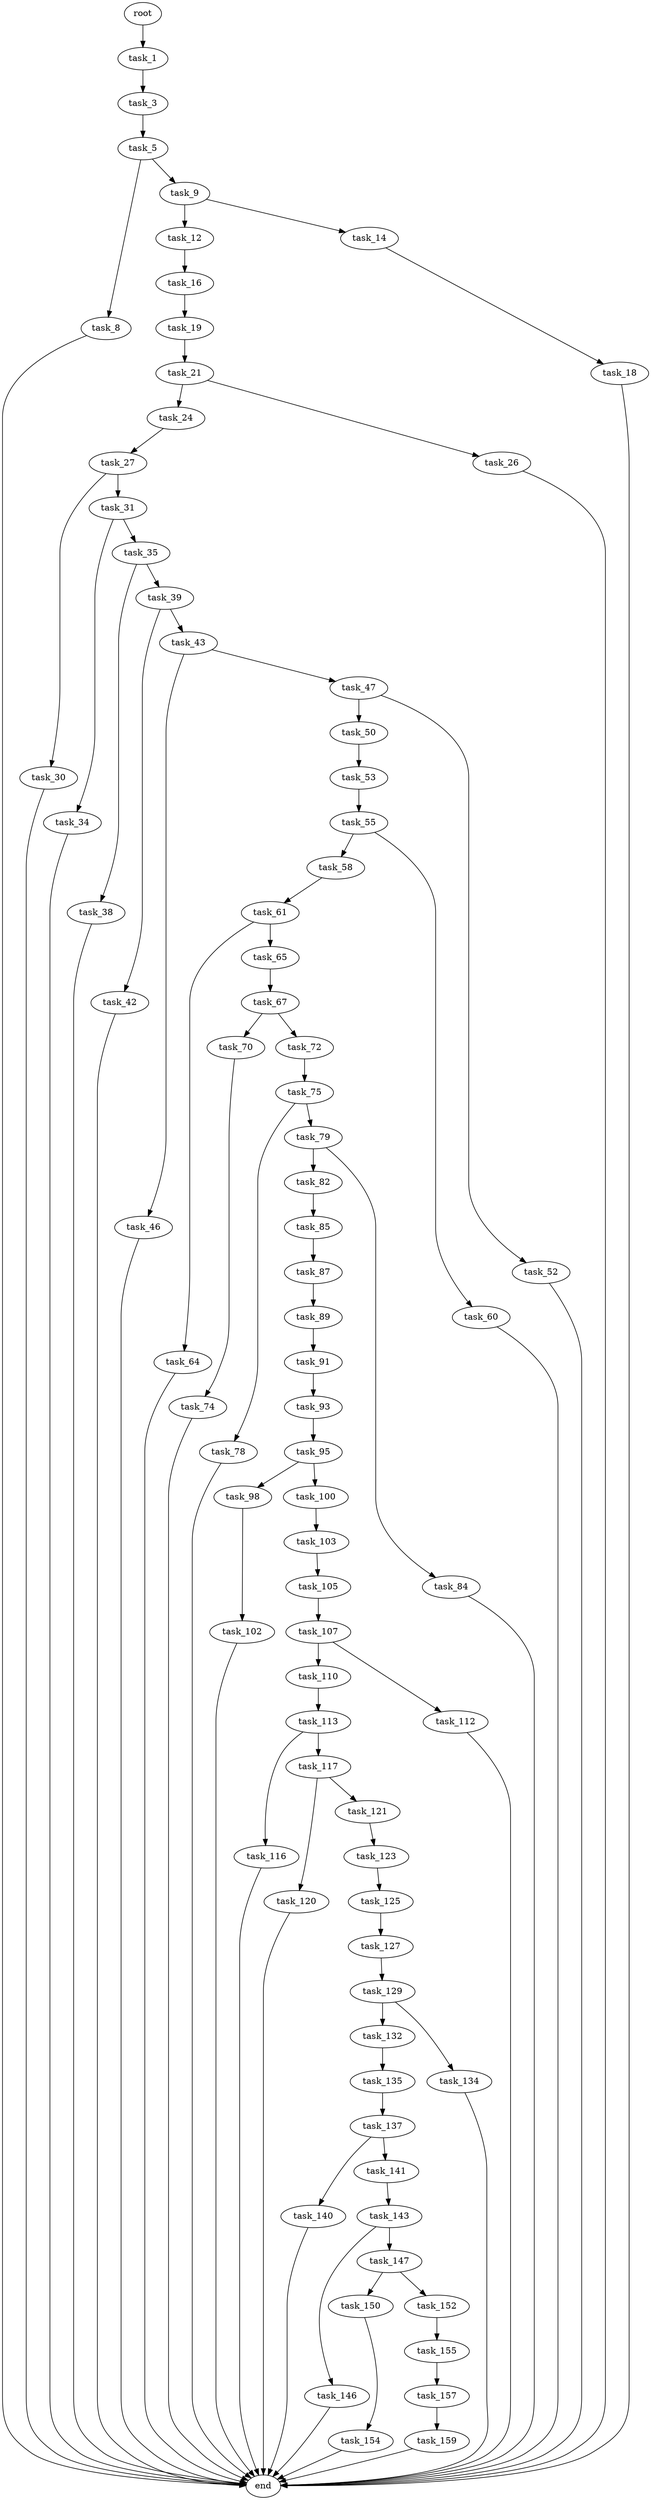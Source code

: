 digraph G {
  root [size="0.000000"];
  task_1 [size="44130935568.000000"];
  task_3 [size="12459955590.000000"];
  task_5 [size="8589934592.000000"];
  task_8 [size="49716093812.000000"];
  task_9 [size="11022798069.000000"];
  end [size="0.000000"];
  task_12 [size="52537001722.000000"];
  task_14 [size="782757789696.000000"];
  task_16 [size="1073741824000.000000"];
  task_18 [size="7451121948.000000"];
  task_19 [size="41610783114.000000"];
  task_21 [size="231928233984.000000"];
  task_24 [size="1073741824000.000000"];
  task_26 [size="68719476736.000000"];
  task_27 [size="388681825032.000000"];
  task_30 [size="400190725567.000000"];
  task_31 [size="8589934592.000000"];
  task_34 [size="8589934592.000000"];
  task_35 [size="9803775179.000000"];
  task_38 [size="8589934592.000000"];
  task_39 [size="19111744545.000000"];
  task_42 [size="10323229672.000000"];
  task_43 [size="23068850096.000000"];
  task_46 [size="152347066612.000000"];
  task_47 [size="3065133588.000000"];
  task_50 [size="3677221878.000000"];
  task_52 [size="4782943707.000000"];
  task_53 [size="134217728000.000000"];
  task_55 [size="21352266205.000000"];
  task_58 [size="84374867742.000000"];
  task_60 [size="1697993292.000000"];
  task_61 [size="1319928772040.000000"];
  task_64 [size="27963735826.000000"];
  task_65 [size="159564100524.000000"];
  task_67 [size="28991029248.000000"];
  task_70 [size="12876939565.000000"];
  task_72 [size="68719476736.000000"];
  task_74 [size="134217728000.000000"];
  task_75 [size="368293445632.000000"];
  task_78 [size="231928233984.000000"];
  task_79 [size="29014700470.000000"];
  task_82 [size="3544425819.000000"];
  task_84 [size="30671484400.000000"];
  task_85 [size="8589934592.000000"];
  task_87 [size="368293445632.000000"];
  task_89 [size="8589934592.000000"];
  task_91 [size="8589934592.000000"];
  task_93 [size="19509040846.000000"];
  task_95 [size="18701101698.000000"];
  task_98 [size="10942071916.000000"];
  task_100 [size="68719476736.000000"];
  task_102 [size="14057850171.000000"];
  task_103 [size="7058298210.000000"];
  task_105 [size="36742371228.000000"];
  task_107 [size="43284515866.000000"];
  task_110 [size="27423549388.000000"];
  task_112 [size="31794443729.000000"];
  task_113 [size="463219204.000000"];
  task_116 [size="8215468710.000000"];
  task_117 [size="1073741824000.000000"];
  task_120 [size="549755813888.000000"];
  task_121 [size="477503696340.000000"];
  task_123 [size="90767871960.000000"];
  task_125 [size="68719476736.000000"];
  task_127 [size="4364702638.000000"];
  task_129 [size="1750093934.000000"];
  task_132 [size="21506305965.000000"];
  task_134 [size="134217728000.000000"];
  task_135 [size="12471196316.000000"];
  task_137 [size="68719476736.000000"];
  task_140 [size="494500051291.000000"];
  task_141 [size="5218742722.000000"];
  task_143 [size="29376209020.000000"];
  task_146 [size="1073741824000.000000"];
  task_147 [size="67655690913.000000"];
  task_150 [size="11106089325.000000"];
  task_152 [size="55260072192.000000"];
  task_154 [size="218636298155.000000"];
  task_155 [size="455928599450.000000"];
  task_157 [size="368293445632.000000"];
  task_159 [size="101506853193.000000"];

  root -> task_1 [size="1.000000"];
  task_1 -> task_3 [size="209715200.000000"];
  task_3 -> task_5 [size="33554432.000000"];
  task_5 -> task_8 [size="33554432.000000"];
  task_5 -> task_9 [size="33554432.000000"];
  task_8 -> end [size="1.000000"];
  task_9 -> task_12 [size="838860800.000000"];
  task_9 -> task_14 [size="838860800.000000"];
  task_12 -> task_16 [size="838860800.000000"];
  task_14 -> task_18 [size="679477248.000000"];
  task_16 -> task_19 [size="838860800.000000"];
  task_18 -> end [size="1.000000"];
  task_19 -> task_21 [size="679477248.000000"];
  task_21 -> task_24 [size="301989888.000000"];
  task_21 -> task_26 [size="301989888.000000"];
  task_24 -> task_27 [size="838860800.000000"];
  task_26 -> end [size="1.000000"];
  task_27 -> task_30 [size="679477248.000000"];
  task_27 -> task_31 [size="679477248.000000"];
  task_30 -> end [size="1.000000"];
  task_31 -> task_34 [size="33554432.000000"];
  task_31 -> task_35 [size="33554432.000000"];
  task_34 -> end [size="1.000000"];
  task_35 -> task_38 [size="301989888.000000"];
  task_35 -> task_39 [size="301989888.000000"];
  task_38 -> end [size="1.000000"];
  task_39 -> task_42 [size="411041792.000000"];
  task_39 -> task_43 [size="411041792.000000"];
  task_42 -> end [size="1.000000"];
  task_43 -> task_46 [size="411041792.000000"];
  task_43 -> task_47 [size="411041792.000000"];
  task_46 -> end [size="1.000000"];
  task_47 -> task_50 [size="75497472.000000"];
  task_47 -> task_52 [size="75497472.000000"];
  task_50 -> task_53 [size="209715200.000000"];
  task_52 -> end [size="1.000000"];
  task_53 -> task_55 [size="209715200.000000"];
  task_55 -> task_58 [size="679477248.000000"];
  task_55 -> task_60 [size="679477248.000000"];
  task_58 -> task_61 [size="301989888.000000"];
  task_60 -> end [size="1.000000"];
  task_61 -> task_64 [size="838860800.000000"];
  task_61 -> task_65 [size="838860800.000000"];
  task_64 -> end [size="1.000000"];
  task_65 -> task_67 [size="134217728.000000"];
  task_67 -> task_70 [size="75497472.000000"];
  task_67 -> task_72 [size="75497472.000000"];
  task_70 -> task_74 [size="679477248.000000"];
  task_72 -> task_75 [size="134217728.000000"];
  task_74 -> end [size="1.000000"];
  task_75 -> task_78 [size="411041792.000000"];
  task_75 -> task_79 [size="411041792.000000"];
  task_78 -> end [size="1.000000"];
  task_79 -> task_82 [size="33554432.000000"];
  task_79 -> task_84 [size="33554432.000000"];
  task_82 -> task_85 [size="75497472.000000"];
  task_84 -> end [size="1.000000"];
  task_85 -> task_87 [size="33554432.000000"];
  task_87 -> task_89 [size="411041792.000000"];
  task_89 -> task_91 [size="33554432.000000"];
  task_91 -> task_93 [size="33554432.000000"];
  task_93 -> task_95 [size="679477248.000000"];
  task_95 -> task_98 [size="411041792.000000"];
  task_95 -> task_100 [size="411041792.000000"];
  task_98 -> task_102 [size="33554432.000000"];
  task_100 -> task_103 [size="134217728.000000"];
  task_102 -> end [size="1.000000"];
  task_103 -> task_105 [size="134217728.000000"];
  task_105 -> task_107 [size="134217728.000000"];
  task_107 -> task_110 [size="838860800.000000"];
  task_107 -> task_112 [size="838860800.000000"];
  task_110 -> task_113 [size="536870912.000000"];
  task_112 -> end [size="1.000000"];
  task_113 -> task_116 [size="33554432.000000"];
  task_113 -> task_117 [size="33554432.000000"];
  task_116 -> end [size="1.000000"];
  task_117 -> task_120 [size="838860800.000000"];
  task_117 -> task_121 [size="838860800.000000"];
  task_120 -> end [size="1.000000"];
  task_121 -> task_123 [size="301989888.000000"];
  task_123 -> task_125 [size="134217728.000000"];
  task_125 -> task_127 [size="134217728.000000"];
  task_127 -> task_129 [size="75497472.000000"];
  task_129 -> task_132 [size="134217728.000000"];
  task_129 -> task_134 [size="134217728.000000"];
  task_132 -> task_135 [size="679477248.000000"];
  task_134 -> end [size="1.000000"];
  task_135 -> task_137 [size="209715200.000000"];
  task_137 -> task_140 [size="134217728.000000"];
  task_137 -> task_141 [size="134217728.000000"];
  task_140 -> end [size="1.000000"];
  task_141 -> task_143 [size="134217728.000000"];
  task_143 -> task_146 [size="536870912.000000"];
  task_143 -> task_147 [size="536870912.000000"];
  task_146 -> end [size="1.000000"];
  task_147 -> task_150 [size="75497472.000000"];
  task_147 -> task_152 [size="75497472.000000"];
  task_150 -> task_154 [size="209715200.000000"];
  task_152 -> task_155 [size="134217728.000000"];
  task_154 -> end [size="1.000000"];
  task_155 -> task_157 [size="838860800.000000"];
  task_157 -> task_159 [size="411041792.000000"];
  task_159 -> end [size="1.000000"];
}
